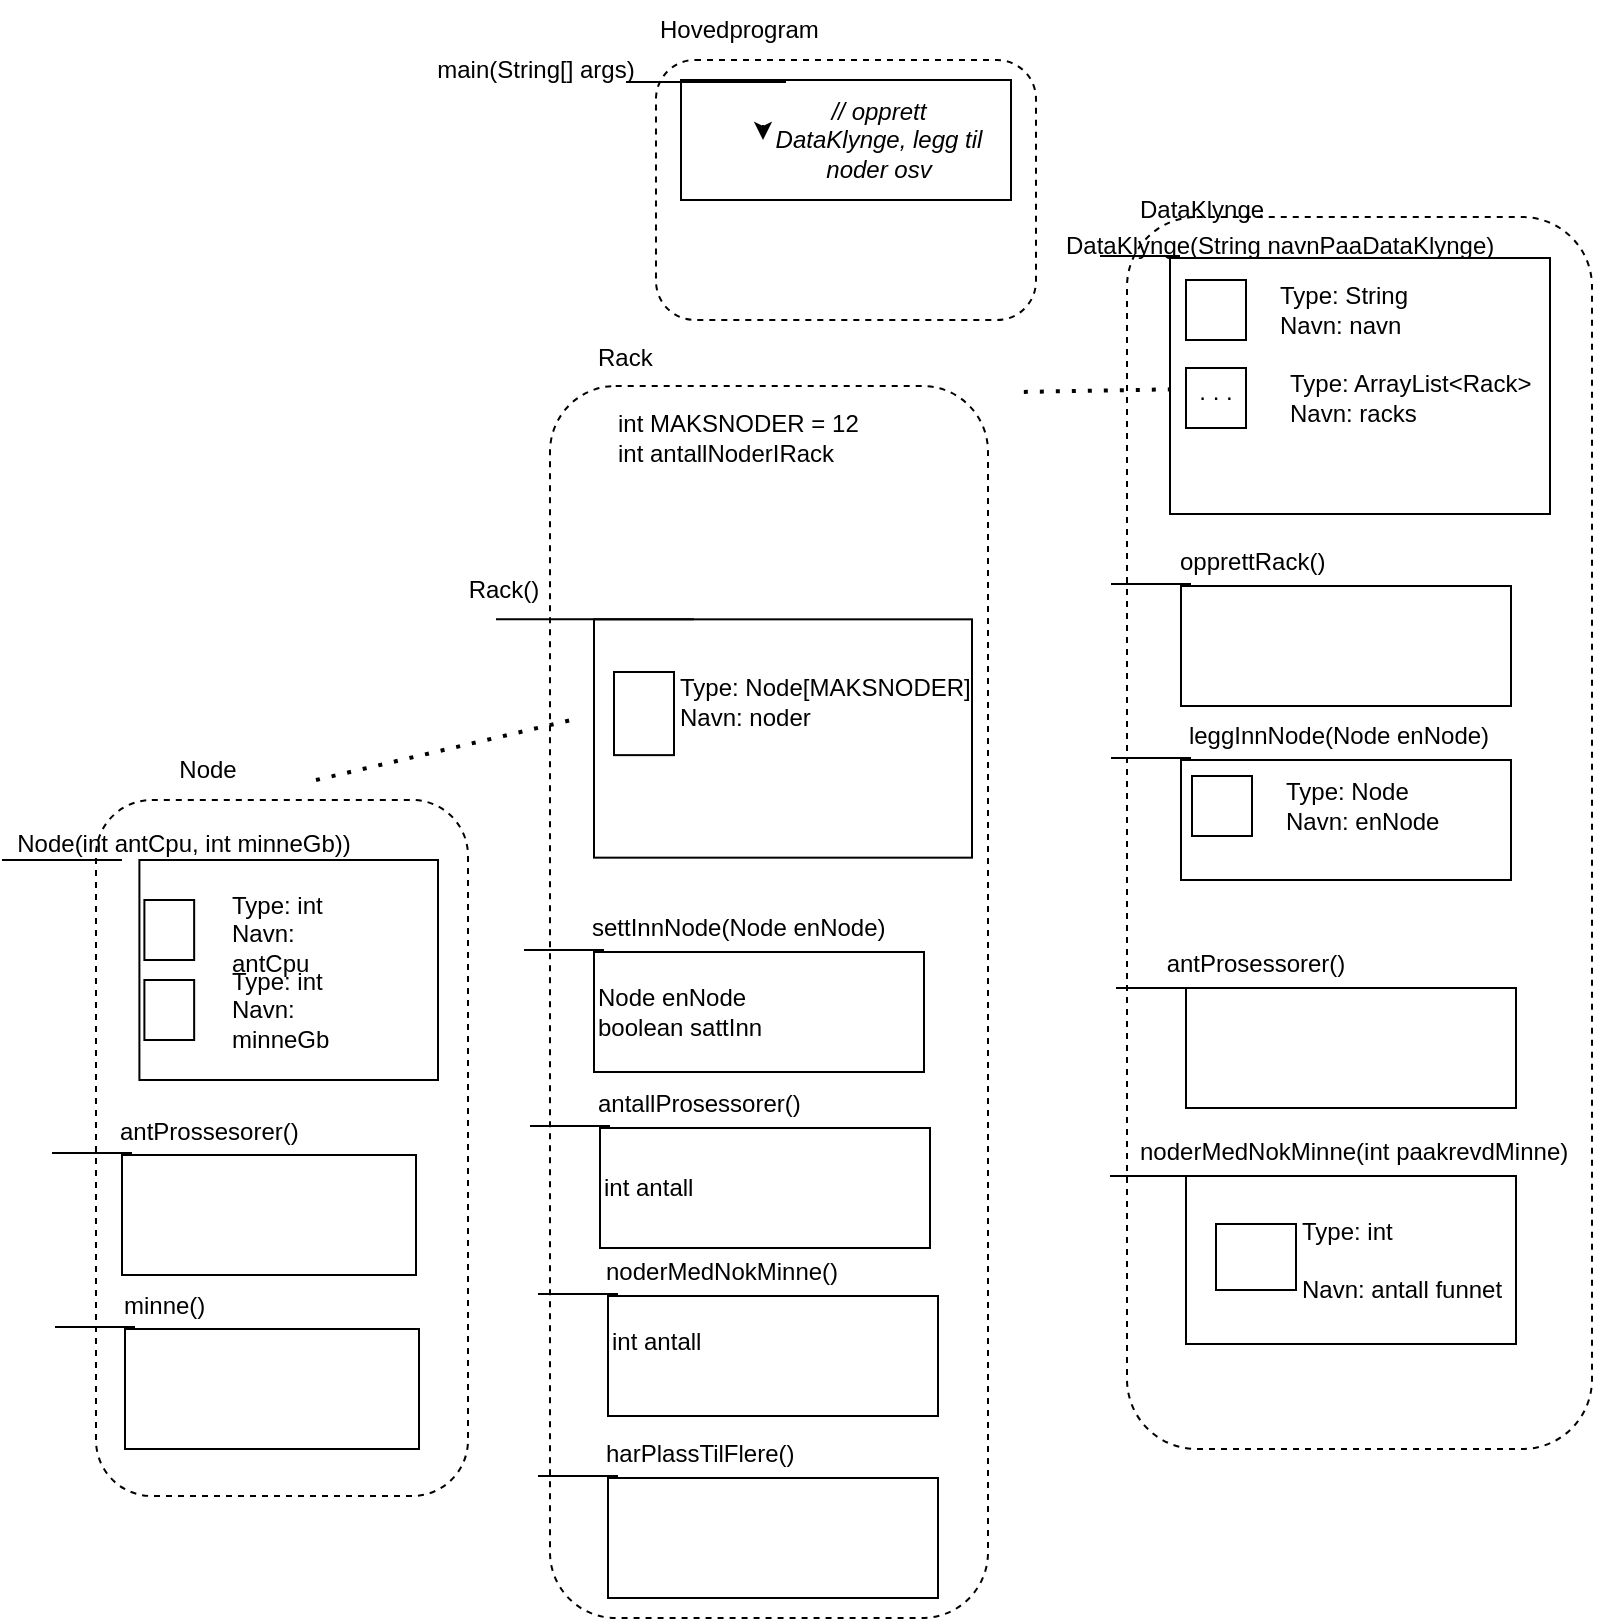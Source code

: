 <mxfile version="16.5.1" type="device" pages="2"><diagram id="t5EOdP4oTlTNb_FzGG-d" name="Page-1"><mxGraphModel dx="1422" dy="910" grid="0" gridSize="10" guides="1" tooltips="1" connect="1" arrows="1" fold="1" page="1" pageScale="1" pageWidth="827" pageHeight="1169" math="0" shadow="0"><root><mxCell id="0"/><mxCell id="1" parent="0"/><mxCell id="r9wkC558Mfu94JR4FRk4-17" value="" style="rounded=1;whiteSpace=wrap;html=1;dashed=1;fillColor=none;" parent="1" vertex="1"><mxGeometry x="340" y="30" width="190" height="130" as="geometry"/></mxCell><mxCell id="r9wkC558Mfu94JR4FRk4-18" value="Hovedprogram" style="text;html=1;strokeColor=none;fillColor=none;align=left;verticalAlign=middle;whiteSpace=wrap;rounded=0;dashed=1;" parent="1" vertex="1"><mxGeometry x="340" width="190" height="30" as="geometry"/></mxCell><mxCell id="r9wkC558Mfu94JR4FRk4-22" value="" style="endArrow=none;html=1;rounded=0;" parent="1" edge="1"><mxGeometry width="50" height="50" relative="1" as="geometry"><mxPoint x="325" y="41" as="sourcePoint"/><mxPoint x="405" y="41" as="targetPoint"/></mxGeometry></mxCell><mxCell id="r9wkC558Mfu94JR4FRk4-28" value="" style="rounded=1;whiteSpace=wrap;html=1;dashed=1;fillColor=none;" parent="1" vertex="1"><mxGeometry x="60" y="400" width="186" height="348" as="geometry"/></mxCell><mxCell id="r9wkC558Mfu94JR4FRk4-36" value="" style="group" parent="1" vertex="1" connectable="0"><mxGeometry x="90" y="450" width="141" height="90" as="geometry"/></mxCell><mxCell id="r9wkC558Mfu94JR4FRk4-10" value="" style="rounded=0;whiteSpace=wrap;html=1;" parent="r9wkC558Mfu94JR4FRk4-36" vertex="1"><mxGeometry x="-5.806" width="24.882" height="30" as="geometry"/></mxCell><mxCell id="r9wkC558Mfu94JR4FRk4-11" value="&lt;div align=&quot;left&quot;&gt;Type: int&lt;/div&gt;&lt;div align=&quot;left&quot;&gt;Navn: antCpu&lt;br&gt;&lt;/div&gt;" style="text;html=1;strokeColor=none;fillColor=none;align=left;verticalAlign=middle;whiteSpace=wrap;rounded=0;" parent="r9wkC558Mfu94JR4FRk4-36" vertex="1"><mxGeometry x="35.665" y="4" width="74.647" height="26" as="geometry"/></mxCell><mxCell id="r9wkC558Mfu94JR4FRk4-9" value="" style="rounded=0;whiteSpace=wrap;html=1;" parent="r9wkC558Mfu94JR4FRk4-36" vertex="1"><mxGeometry x="-5.806" y="40" width="24.882" height="30" as="geometry"/></mxCell><mxCell id="r9wkC558Mfu94JR4FRk4-12" value="&lt;div align=&quot;left&quot;&gt;Type: int&lt;/div&gt;&lt;div align=&quot;left&quot;&gt;Navn: minneGb&lt;br&gt;&lt;/div&gt;" style="text;html=1;strokeColor=none;fillColor=none;align=left;verticalAlign=middle;whiteSpace=wrap;rounded=0;" parent="r9wkC558Mfu94JR4FRk4-36" vertex="1"><mxGeometry x="35.665" y="40" width="74.647" height="30" as="geometry"/></mxCell><mxCell id="_QeufDzCkivXVLYH6jKS-2" value="" style="rounded=0;whiteSpace=wrap;html=1;fillColor=none;" parent="r9wkC558Mfu94JR4FRk4-36" vertex="1"><mxGeometry x="-8.294" y="-20" width="149.294" height="110" as="geometry"/></mxCell><mxCell id="_QeufDzCkivXVLYH6jKS-5" value="Node(int antCpu, int minneGb))" style="text;html=1;strokeColor=none;fillColor=none;align=center;verticalAlign=middle;whiteSpace=wrap;rounded=0;" parent="r9wkC558Mfu94JR4FRk4-36" vertex="1"><mxGeometry x="-75.48" y="-43" width="178.48" height="30" as="geometry"/></mxCell><mxCell id="r9wkC558Mfu94JR4FRk4-38" value="" style="endArrow=none;dashed=1;html=1;dashPattern=1 3;strokeWidth=2;rounded=0;exitX=0.958;exitY=0.01;exitDx=0;exitDy=0;exitPerimeter=0;" parent="1" edge="1" target="zapYWi7RbGgqtcyUQJxO-14"><mxGeometry width="50" height="50" relative="1" as="geometry"><mxPoint x="523.92" y="195.964" as="sourcePoint"/><mxPoint x="610" y="160" as="targetPoint"/></mxGeometry></mxCell><mxCell id="r9wkC558Mfu94JR4FRk4-39" value="" style="endArrow=none;dashed=1;html=1;dashPattern=1 3;strokeWidth=2;rounded=0;" parent="1" edge="1"><mxGeometry width="50" height="50" relative="1" as="geometry"><mxPoint x="170" y="390" as="sourcePoint"/><mxPoint x="302" y="359" as="targetPoint"/></mxGeometry></mxCell><mxCell id="_QeufDzCkivXVLYH6jKS-4" value="" style="endArrow=none;html=1;rounded=0;entryX=0;entryY=0;entryDx=0;entryDy=0;" parent="1" edge="1"><mxGeometry width="50" height="50" relative="1" as="geometry"><mxPoint x="13" y="430" as="sourcePoint"/><mxPoint x="73" y="430" as="targetPoint"/></mxGeometry></mxCell><mxCell id="_QeufDzCkivXVLYH6jKS-12" value="Rack()" style="text;html=1;strokeColor=none;fillColor=none;align=center;verticalAlign=middle;whiteSpace=wrap;rounded=0;" parent="1" vertex="1"><mxGeometry x="234" y="279.67" width="60" height="30" as="geometry"/></mxCell><mxCell id="_QeufDzCkivXVLYH6jKS-13" value="Node" style="text;html=1;strokeColor=none;fillColor=none;align=center;verticalAlign=middle;whiteSpace=wrap;rounded=0;" parent="1" vertex="1"><mxGeometry x="86" y="370" width="60" height="30" as="geometry"/></mxCell><mxCell id="_QeufDzCkivXVLYH6jKS-15" value="" style="endArrow=none;html=1;rounded=0;" parent="1" edge="1"><mxGeometry width="50" height="50" relative="1" as="geometry"><mxPoint x="570" y="494" as="sourcePoint"/><mxPoint x="610" y="494" as="targetPoint"/></mxGeometry></mxCell><mxCell id="_QeufDzCkivXVLYH6jKS-17" value="antProsessorer()" style="text;html=1;strokeColor=none;fillColor=none;align=center;verticalAlign=middle;whiteSpace=wrap;rounded=0;" parent="1" vertex="1"><mxGeometry x="610" y="467" width="60" height="30" as="geometry"/></mxCell><mxCell id="_QeufDzCkivXVLYH6jKS-19" value="" style="endArrow=none;html=1;rounded=0;" parent="1" edge="1"><mxGeometry width="50" height="50" relative="1" as="geometry"><mxPoint x="567" y="588" as="sourcePoint"/><mxPoint x="637" y="588" as="targetPoint"/></mxGeometry></mxCell><mxCell id="zapYWi7RbGgqtcyUQJxO-1" value="main(String[] args)" style="text;html=1;strokeColor=none;fillColor=none;align=center;verticalAlign=middle;whiteSpace=wrap;rounded=0;" vertex="1" parent="1"><mxGeometry x="220" y="20" width="120" height="30" as="geometry"/></mxCell><mxCell id="zapYWi7RbGgqtcyUQJxO-4" value="" style="group" vertex="1" connectable="0" parent="1"><mxGeometry x="352.5" y="40" width="165" height="60" as="geometry"/></mxCell><mxCell id="zapYWi7RbGgqtcyUQJxO-2" value="" style="rounded=0;whiteSpace=wrap;html=1;fillColor=none;" vertex="1" parent="zapYWi7RbGgqtcyUQJxO-4"><mxGeometry width="165" height="60" as="geometry"/></mxCell><mxCell id="zapYWi7RbGgqtcyUQJxO-3" value="&lt;i&gt;// opprett DataKlynge, legg til noder osv&lt;/i&gt;" style="text;html=1;strokeColor=none;fillColor=none;align=center;verticalAlign=middle;whiteSpace=wrap;rounded=0;" vertex="1" parent="zapYWi7RbGgqtcyUQJxO-4"><mxGeometry x="41" y="15" width="115" height="30" as="geometry"/></mxCell><mxCell id="zapYWi7RbGgqtcyUQJxO-6" style="edgeStyle=orthogonalEdgeStyle;rounded=0;orthogonalLoop=1;jettySize=auto;html=1;exitX=0;exitY=0.25;exitDx=0;exitDy=0;entryX=0;entryY=0.5;entryDx=0;entryDy=0;" edge="1" parent="zapYWi7RbGgqtcyUQJxO-4" source="zapYWi7RbGgqtcyUQJxO-3" target="zapYWi7RbGgqtcyUQJxO-3"><mxGeometry relative="1" as="geometry"/></mxCell><mxCell id="r9wkC558Mfu94JR4FRk4-25" value="DataKlynge" style="text;html=1;strokeColor=none;fillColor=none;align=left;verticalAlign=middle;whiteSpace=wrap;rounded=0;dashed=1;" parent="1" vertex="1"><mxGeometry x="580" y="90" width="190" height="30" as="geometry"/></mxCell><mxCell id="r9wkC558Mfu94JR4FRk4-16" value="&lt;div align=&quot;left&quot;&gt;Type: ArrayList&amp;lt;Rack&amp;gt;&lt;br&gt;&lt;/div&gt;&lt;div align=&quot;left&quot;&gt;Navn: racks&lt;br&gt;&lt;/div&gt;" style="text;html=1;strokeColor=none;fillColor=none;align=left;verticalAlign=middle;whiteSpace=wrap;rounded=0;" parent="1" vertex="1"><mxGeometry x="655" y="184" width="130" height="30" as="geometry"/></mxCell><mxCell id="r9wkC558Mfu94JR4FRk4-30" value=". . ." style="text;html=1;strokeColor=none;fillColor=none;align=center;verticalAlign=middle;whiteSpace=wrap;rounded=0;dashed=1;" parent="1" vertex="1"><mxGeometry x="590" y="181" width="60" height="30" as="geometry"/></mxCell><mxCell id="r9wkC558Mfu94JR4FRk4-15" value="" style="rounded=0;whiteSpace=wrap;html=1;fillColor=none;" parent="1" vertex="1"><mxGeometry x="605" y="184" width="30" height="30" as="geometry"/></mxCell><mxCell id="_QeufDzCkivXVLYH6jKS-14" value="" style="rounded=0;whiteSpace=wrap;html=1;fillColor=none;" parent="1" vertex="1"><mxGeometry x="605" y="494" width="165" height="60" as="geometry"/></mxCell><mxCell id="_QeufDzCkivXVLYH6jKS-18" value="" style="rounded=0;whiteSpace=wrap;html=1;fillColor=none;" parent="1" vertex="1"><mxGeometry x="605" y="588" width="165" height="84" as="geometry"/></mxCell><mxCell id="_QeufDzCkivXVLYH6jKS-20" value="noderMedNokMinne(int paakrevdMinne)" style="text;html=1;strokeColor=none;fillColor=none;align=left;verticalAlign=middle;whiteSpace=wrap;rounded=0;" parent="1" vertex="1"><mxGeometry x="580" y="561" width="220" height="30" as="geometry"/></mxCell><mxCell id="_QeufDzCkivXVLYH6jKS-21" value="" style="rounded=0;whiteSpace=wrap;html=1;fillColor=none;" parent="1" vertex="1"><mxGeometry x="620" y="612" width="40" height="33" as="geometry"/></mxCell><mxCell id="_QeufDzCkivXVLYH6jKS-22" value="&lt;div align=&quot;left&quot;&gt;Type: int&lt;/div&gt;&lt;div&gt;&lt;br&gt;&lt;/div&gt;&lt;div&gt;Navn: antall funnet&lt;br&gt;&lt;/div&gt;" style="text;html=1;strokeColor=none;fillColor=none;align=left;verticalAlign=middle;whiteSpace=wrap;rounded=0;" parent="1" vertex="1"><mxGeometry x="661" y="608.998" width="155" height="41.566" as="geometry"/></mxCell><mxCell id="zapYWi7RbGgqtcyUQJxO-7" value="" style="rounded=0;whiteSpace=wrap;html=1;fillColor=none;" vertex="1" parent="1"><mxGeometry x="602.5" y="380" width="165" height="60" as="geometry"/></mxCell><mxCell id="zapYWi7RbGgqtcyUQJxO-8" value="" style="endArrow=none;html=1;rounded=0;" edge="1" parent="1"><mxGeometry width="50" height="50" relative="1" as="geometry"><mxPoint x="567.5" y="379" as="sourcePoint"/><mxPoint x="607.5" y="379" as="targetPoint"/></mxGeometry></mxCell><mxCell id="zapYWi7RbGgqtcyUQJxO-9" value="leggInnNode(Node enNode)" style="text;html=1;strokeColor=none;fillColor=none;align=center;verticalAlign=middle;whiteSpace=wrap;rounded=0;" vertex="1" parent="1"><mxGeometry x="599.5" y="353" width="162.5" height="30" as="geometry"/></mxCell><mxCell id="zapYWi7RbGgqtcyUQJxO-11" value="" style="rounded=0;whiteSpace=wrap;html=1;fillColor=none;" vertex="1" parent="1"><mxGeometry x="602.5" y="293" width="165" height="60" as="geometry"/></mxCell><mxCell id="zapYWi7RbGgqtcyUQJxO-12" value="" style="endArrow=none;html=1;rounded=0;" edge="1" parent="1"><mxGeometry width="50" height="50" relative="1" as="geometry"><mxPoint x="567.5" y="292" as="sourcePoint"/><mxPoint x="607.5" y="292" as="targetPoint"/></mxGeometry></mxCell><mxCell id="zapYWi7RbGgqtcyUQJxO-13" value="opprettRack()" style="text;html=1;strokeColor=none;fillColor=none;align=left;verticalAlign=middle;whiteSpace=wrap;rounded=0;" vertex="1" parent="1"><mxGeometry x="599.5" y="266" width="162.5" height="30" as="geometry"/></mxCell><mxCell id="zapYWi7RbGgqtcyUQJxO-14" value="" style="rounded=0;whiteSpace=wrap;html=1;fillColor=none;" vertex="1" parent="1"><mxGeometry x="597" y="129" width="190" height="128" as="geometry"/></mxCell><mxCell id="zapYWi7RbGgqtcyUQJxO-15" value="" style="endArrow=none;html=1;rounded=0;" edge="1" parent="1"><mxGeometry width="50" height="50" relative="1" as="geometry"><mxPoint x="562" y="128" as="sourcePoint"/><mxPoint x="602" y="128" as="targetPoint"/></mxGeometry></mxCell><mxCell id="zapYWi7RbGgqtcyUQJxO-16" value="DataKlynge(String navnPaaDataKlynge)" style="text;html=1;strokeColor=none;fillColor=none;align=left;verticalAlign=middle;whiteSpace=wrap;rounded=0;" vertex="1" parent="1"><mxGeometry x="543" y="108" width="229" height="30" as="geometry"/></mxCell><mxCell id="zapYWi7RbGgqtcyUQJxO-17" value="" style="rounded=0;whiteSpace=wrap;html=1;fillColor=none;" vertex="1" parent="1"><mxGeometry x="605" y="140" width="30" height="30" as="geometry"/></mxCell><mxCell id="zapYWi7RbGgqtcyUQJxO-18" value="&lt;div align=&quot;left&quot;&gt;Type: String&lt;br&gt;&lt;/div&gt;&lt;div align=&quot;left&quot;&gt;Navn: navn&lt;br&gt;&lt;/div&gt;" style="text;html=1;strokeColor=none;fillColor=none;align=left;verticalAlign=middle;whiteSpace=wrap;rounded=0;" vertex="1" parent="1"><mxGeometry x="650" y="140" width="130" height="30" as="geometry"/></mxCell><mxCell id="zapYWi7RbGgqtcyUQJxO-19" value="" style="rounded=0;whiteSpace=wrap;html=1;fillColor=none;" vertex="1" parent="1"><mxGeometry x="608" y="388" width="30" height="30" as="geometry"/></mxCell><mxCell id="zapYWi7RbGgqtcyUQJxO-20" value="&lt;div align=&quot;left&quot;&gt;Type: Node&lt;br&gt;&lt;/div&gt;&lt;div align=&quot;left&quot;&gt;Navn: enNode&lt;br&gt;&lt;/div&gt;" style="text;html=1;strokeColor=none;fillColor=none;align=left;verticalAlign=middle;whiteSpace=wrap;rounded=0;" vertex="1" parent="1"><mxGeometry x="653" y="388" width="130" height="30" as="geometry"/></mxCell><mxCell id="r9wkC558Mfu94JR4FRk4-27" value="Rack" style="text;html=1;strokeColor=none;fillColor=none;align=left;verticalAlign=middle;whiteSpace=wrap;rounded=0;dashed=1;" parent="1" vertex="1"><mxGeometry x="309" y="158" width="190" height="41.566" as="geometry"/></mxCell><mxCell id="r9wkC558Mfu94JR4FRk4-13" value="" style="rounded=0;whiteSpace=wrap;html=1;fillColor=none;" parent="1" vertex="1"><mxGeometry x="319" y="336" width="30" height="41.566" as="geometry"/></mxCell><mxCell id="r9wkC558Mfu94JR4FRk4-14" value="&lt;div align=&quot;left&quot;&gt;Type: Node[MAKSNODER]&lt;br&gt;&lt;/div&gt;&lt;div align=&quot;left&quot;&gt;Navn: noder&lt;br&gt;&lt;/div&gt;" style="text;html=1;strokeColor=none;fillColor=none;align=left;verticalAlign=middle;whiteSpace=wrap;rounded=0;" parent="1" vertex="1"><mxGeometry x="350" y="330.458" width="155" height="41.566" as="geometry"/></mxCell><mxCell id="r9wkC558Mfu94JR4FRk4-40" value="&lt;div&gt;int MAKSNODER = 12&lt;/div&gt;&lt;div&gt;int antallNoderIRack&lt;br&gt;&lt;/div&gt;" style="text;html=1;strokeColor=none;fillColor=none;align=left;verticalAlign=middle;whiteSpace=wrap;rounded=0;dashed=1;" parent="1" vertex="1"><mxGeometry x="319" y="198.181" width="145" height="41.566" as="geometry"/></mxCell><mxCell id="_QeufDzCkivXVLYH6jKS-8" value="" style="rounded=0;whiteSpace=wrap;html=1;fillColor=none;" parent="1" vertex="1"><mxGeometry x="309" y="309.67" width="189" height="119.16" as="geometry"/></mxCell><mxCell id="_QeufDzCkivXVLYH6jKS-9" value="" style="endArrow=none;html=1;rounded=0;" parent="1" edge="1"><mxGeometry width="50" height="50" relative="1" as="geometry"><mxPoint x="260" y="309.675" as="sourcePoint"/><mxPoint x="359" y="309.675" as="targetPoint"/></mxGeometry></mxCell><mxCell id="zapYWi7RbGgqtcyUQJxO-21" value="Node enNode&lt;br&gt;&lt;div&gt;boolean sattInn&lt;br&gt;&lt;/div&gt;" style="rounded=0;whiteSpace=wrap;html=1;fillColor=none;align=left;" vertex="1" parent="1"><mxGeometry x="309" y="476" width="165" height="60" as="geometry"/></mxCell><mxCell id="zapYWi7RbGgqtcyUQJxO-22" value="" style="endArrow=none;html=1;rounded=0;" edge="1" parent="1"><mxGeometry width="50" height="50" relative="1" as="geometry"><mxPoint x="274" y="475" as="sourcePoint"/><mxPoint x="314" y="475" as="targetPoint"/></mxGeometry></mxCell><mxCell id="zapYWi7RbGgqtcyUQJxO-23" value="settInnNode(Node enNode)" style="text;html=1;strokeColor=none;fillColor=none;align=left;verticalAlign=middle;whiteSpace=wrap;rounded=0;" vertex="1" parent="1"><mxGeometry x="306" y="449" width="162.5" height="30" as="geometry"/></mxCell><mxCell id="zapYWi7RbGgqtcyUQJxO-27" value="&lt;div align=&quot;left&quot;&gt;int antall&lt;br&gt;&lt;/div&gt;" style="rounded=0;whiteSpace=wrap;html=1;fillColor=none;align=left;" vertex="1" parent="1"><mxGeometry x="312" y="564" width="165" height="60" as="geometry"/></mxCell><mxCell id="zapYWi7RbGgqtcyUQJxO-28" value="" style="endArrow=none;html=1;rounded=0;" edge="1" parent="1"><mxGeometry width="50" height="50" relative="1" as="geometry"><mxPoint x="277" y="563" as="sourcePoint"/><mxPoint x="317" y="563" as="targetPoint"/></mxGeometry></mxCell><mxCell id="zapYWi7RbGgqtcyUQJxO-29" value="antallProsessorer()" style="text;html=1;strokeColor=none;fillColor=none;align=left;verticalAlign=middle;whiteSpace=wrap;rounded=0;" vertex="1" parent="1"><mxGeometry x="309" y="537" width="162.5" height="30" as="geometry"/></mxCell><mxCell id="zapYWi7RbGgqtcyUQJxO-30" value="&lt;div align=&quot;left&quot;&gt;int antall&lt;/div&gt;&lt;div align=&quot;left&quot;&gt;&lt;br&gt;&lt;/div&gt;" style="rounded=0;whiteSpace=wrap;html=1;fillColor=none;align=left;" vertex="1" parent="1"><mxGeometry x="316" y="648" width="165" height="60" as="geometry"/></mxCell><mxCell id="zapYWi7RbGgqtcyUQJxO-31" value="" style="endArrow=none;html=1;rounded=0;" edge="1" parent="1"><mxGeometry width="50" height="50" relative="1" as="geometry"><mxPoint x="281" y="647" as="sourcePoint"/><mxPoint x="321" y="647" as="targetPoint"/></mxGeometry></mxCell><mxCell id="zapYWi7RbGgqtcyUQJxO-32" value="noderMedNokMinne()" style="text;html=1;strokeColor=none;fillColor=none;align=left;verticalAlign=middle;whiteSpace=wrap;rounded=0;" vertex="1" parent="1"><mxGeometry x="313" y="621" width="162.5" height="30" as="geometry"/></mxCell><mxCell id="zapYWi7RbGgqtcyUQJxO-33" value="" style="rounded=0;whiteSpace=wrap;html=1;fillColor=none;align=left;" vertex="1" parent="1"><mxGeometry x="316" y="739" width="165" height="60" as="geometry"/></mxCell><mxCell id="zapYWi7RbGgqtcyUQJxO-34" value="" style="endArrow=none;html=1;rounded=0;" edge="1" parent="1"><mxGeometry width="50" height="50" relative="1" as="geometry"><mxPoint x="281" y="738" as="sourcePoint"/><mxPoint x="321" y="738" as="targetPoint"/></mxGeometry></mxCell><mxCell id="zapYWi7RbGgqtcyUQJxO-35" value="harPlassTilFlere()" style="text;html=1;strokeColor=none;fillColor=none;align=left;verticalAlign=middle;whiteSpace=wrap;rounded=0;" vertex="1" parent="1"><mxGeometry x="313" y="712" width="162.5" height="30" as="geometry"/></mxCell><mxCell id="zapYWi7RbGgqtcyUQJxO-36" value="" style="rounded=0;whiteSpace=wrap;html=1;fillColor=none;align=left;" vertex="1" parent="1"><mxGeometry x="73" y="577.5" width="147" height="60" as="geometry"/></mxCell><mxCell id="zapYWi7RbGgqtcyUQJxO-37" value="" style="endArrow=none;html=1;rounded=0;" edge="1" parent="1"><mxGeometry width="50" height="50" relative="1" as="geometry"><mxPoint x="38" y="576.5" as="sourcePoint"/><mxPoint x="78" y="576.5" as="targetPoint"/></mxGeometry></mxCell><mxCell id="zapYWi7RbGgqtcyUQJxO-38" value="antProssesorer()" style="text;html=1;strokeColor=none;fillColor=none;align=left;verticalAlign=middle;whiteSpace=wrap;rounded=0;" vertex="1" parent="1"><mxGeometry x="70" y="550.5" width="162.5" height="30" as="geometry"/></mxCell><mxCell id="zapYWi7RbGgqtcyUQJxO-39" value="" style="rounded=0;whiteSpace=wrap;html=1;fillColor=none;align=left;" vertex="1" parent="1"><mxGeometry x="74.5" y="664.5" width="147" height="60" as="geometry"/></mxCell><mxCell id="zapYWi7RbGgqtcyUQJxO-40" value="" style="endArrow=none;html=1;rounded=0;" edge="1" parent="1"><mxGeometry width="50" height="50" relative="1" as="geometry"><mxPoint x="39.5" y="663.5" as="sourcePoint"/><mxPoint x="79.5" y="663.5" as="targetPoint"/></mxGeometry></mxCell><mxCell id="zapYWi7RbGgqtcyUQJxO-41" value="minne()" style="text;html=1;strokeColor=none;fillColor=none;align=left;verticalAlign=middle;whiteSpace=wrap;rounded=0;" vertex="1" parent="1"><mxGeometry x="71.5" y="637.5" width="162.5" height="30" as="geometry"/></mxCell><mxCell id="q0aIhqCYyZv00j0jMAXp-2" value="" style="rounded=1;whiteSpace=wrap;html=1;dashed=1;fillColor=none;" vertex="1" parent="1"><mxGeometry x="287" y="193" width="219" height="616" as="geometry"/></mxCell><mxCell id="q0aIhqCYyZv00j0jMAXp-3" value="" style="rounded=1;whiteSpace=wrap;html=1;dashed=1;fillColor=none;" vertex="1" parent="1"><mxGeometry x="575.5" y="108.5" width="232.5" height="616" as="geometry"/></mxCell></root></mxGraphModel></diagram><diagram name="Copy of Page-1" id="7tKUXg5DTxHnwPmyTYRh"><mxGraphModel dx="1422" dy="910" grid="0" gridSize="10" guides="1" tooltips="1" connect="1" arrows="1" fold="1" page="1" pageScale="1" pageWidth="827" pageHeight="1169" math="0" shadow="0"><root><mxCell id="vmbSnRmArlj0MmP4dmi7-0"/><mxCell id="vmbSnRmArlj0MmP4dmi7-1" parent="vmbSnRmArlj0MmP4dmi7-0"/><mxCell id="vmbSnRmArlj0MmP4dmi7-2" value="" style="rounded=1;whiteSpace=wrap;html=1;dashed=1;fillColor=none;" vertex="1" parent="vmbSnRmArlj0MmP4dmi7-1"><mxGeometry x="340" y="30" width="190" height="130" as="geometry"/></mxCell><mxCell id="vmbSnRmArlj0MmP4dmi7-3" value="Hovedprogram" style="text;html=1;strokeColor=none;fillColor=none;align=left;verticalAlign=middle;whiteSpace=wrap;rounded=0;dashed=1;" vertex="1" parent="vmbSnRmArlj0MmP4dmi7-1"><mxGeometry x="340" width="190" height="30" as="geometry"/></mxCell><mxCell id="vmbSnRmArlj0MmP4dmi7-4" value="" style="endArrow=none;html=1;rounded=0;" edge="1" parent="vmbSnRmArlj0MmP4dmi7-1"><mxGeometry width="50" height="50" relative="1" as="geometry"><mxPoint x="325" y="41" as="sourcePoint"/><mxPoint x="405" y="41" as="targetPoint"/></mxGeometry></mxCell><mxCell id="vmbSnRmArlj0MmP4dmi7-5" value="" style="rounded=1;whiteSpace=wrap;html=1;fillColor=none;" vertex="1" parent="vmbSnRmArlj0MmP4dmi7-1"><mxGeometry x="79.48" y="769" width="186" height="348" as="geometry"/></mxCell><mxCell id="vmbSnRmArlj0MmP4dmi7-6" value="" style="group" vertex="1" connectable="0" parent="vmbSnRmArlj0MmP4dmi7-1"><mxGeometry x="90" y="450" width="142" height="419" as="geometry"/></mxCell><mxCell id="vmbSnRmArlj0MmP4dmi7-7" value="2" style="rounded=0;whiteSpace=wrap;html=1;" vertex="1" parent="vmbSnRmArlj0MmP4dmi7-6"><mxGeometry x="13.674" y="369" width="24.882" height="30" as="geometry"/></mxCell><mxCell id="vmbSnRmArlj0MmP4dmi7-8" value="&lt;div align=&quot;left&quot;&gt;Type: int&lt;/div&gt;&lt;div align=&quot;left&quot;&gt;Navn: antCpu&lt;br&gt;&lt;/div&gt;" style="text;html=1;strokeColor=none;fillColor=none;align=left;verticalAlign=middle;whiteSpace=wrap;rounded=0;" vertex="1" parent="vmbSnRmArlj0MmP4dmi7-6"><mxGeometry x="55.14" y="373" width="83.86" height="26" as="geometry"/></mxCell><mxCell id="vmbSnRmArlj0MmP4dmi7-9" value="128" style="rounded=0;whiteSpace=wrap;html=1;" vertex="1" parent="vmbSnRmArlj0MmP4dmi7-6"><mxGeometry x="13.674" y="409" width="24.882" height="30" as="geometry"/></mxCell><mxCell id="vmbSnRmArlj0MmP4dmi7-10" value="&lt;div align=&quot;left&quot;&gt;Type: int&lt;/div&gt;&lt;div align=&quot;left&quot;&gt;Navn: minneGb&lt;br&gt;&lt;/div&gt;" style="text;html=1;strokeColor=none;fillColor=none;align=left;verticalAlign=middle;whiteSpace=wrap;rounded=0;" vertex="1" parent="vmbSnRmArlj0MmP4dmi7-6"><mxGeometry x="55.14" y="409" width="86.86" height="30" as="geometry"/></mxCell><mxCell id="vmbSnRmArlj0MmP4dmi7-13" value="" style="endArrow=none;dashed=1;html=1;dashPattern=1 3;strokeWidth=2;rounded=0;" edge="1" parent="vmbSnRmArlj0MmP4dmi7-1"><mxGeometry width="50" height="50" relative="1" as="geometry"><mxPoint x="324" y="201" as="sourcePoint"/><mxPoint x="566" y="201" as="targetPoint"/></mxGeometry></mxCell><mxCell id="vmbSnRmArlj0MmP4dmi7-17" value="Node" style="text;html=1;strokeColor=none;fillColor=none;align=center;verticalAlign=middle;whiteSpace=wrap;rounded=0;" vertex="1" parent="vmbSnRmArlj0MmP4dmi7-1"><mxGeometry x="102.48" y="745" width="60" height="30" as="geometry"/></mxCell><mxCell id="vmbSnRmArlj0MmP4dmi7-18" value="" style="endArrow=none;html=1;rounded=0;" edge="1" parent="vmbSnRmArlj0MmP4dmi7-1"><mxGeometry width="50" height="50" relative="1" as="geometry"><mxPoint x="570" y="494" as="sourcePoint"/><mxPoint x="610" y="494" as="targetPoint"/></mxGeometry></mxCell><mxCell id="vmbSnRmArlj0MmP4dmi7-19" value="antProsessorer()" style="text;html=1;strokeColor=none;fillColor=none;align=center;verticalAlign=middle;whiteSpace=wrap;rounded=0;" vertex="1" parent="vmbSnRmArlj0MmP4dmi7-1"><mxGeometry x="610" y="467" width="60" height="30" as="geometry"/></mxCell><mxCell id="vmbSnRmArlj0MmP4dmi7-20" value="" style="endArrow=none;html=1;rounded=0;" edge="1" parent="vmbSnRmArlj0MmP4dmi7-1"><mxGeometry width="50" height="50" relative="1" as="geometry"><mxPoint x="567" y="588" as="sourcePoint"/><mxPoint x="637" y="588" as="targetPoint"/></mxGeometry></mxCell><mxCell id="vmbSnRmArlj0MmP4dmi7-21" value="main(String[] args)" style="text;html=1;strokeColor=none;fillColor=none;align=center;verticalAlign=middle;whiteSpace=wrap;rounded=0;" vertex="1" parent="vmbSnRmArlj0MmP4dmi7-1"><mxGeometry x="220" y="20" width="120" height="30" as="geometry"/></mxCell><mxCell id="vmbSnRmArlj0MmP4dmi7-22" value="" style="group" vertex="1" connectable="0" parent="vmbSnRmArlj0MmP4dmi7-1"><mxGeometry x="352.5" y="40" width="165" height="60" as="geometry"/></mxCell><mxCell id="vmbSnRmArlj0MmP4dmi7-23" value="" style="rounded=0;whiteSpace=wrap;html=1;fillColor=none;" vertex="1" parent="vmbSnRmArlj0MmP4dmi7-22"><mxGeometry width="165" height="60" as="geometry"/></mxCell><mxCell id="vmbSnRmArlj0MmP4dmi7-24" value="&lt;i&gt;// opprett DataKlynge, legg til noder osv&lt;/i&gt;" style="text;html=1;strokeColor=none;fillColor=none;align=center;verticalAlign=middle;whiteSpace=wrap;rounded=0;" vertex="1" parent="vmbSnRmArlj0MmP4dmi7-22"><mxGeometry x="41" y="15" width="115" height="30" as="geometry"/></mxCell><mxCell id="vmbSnRmArlj0MmP4dmi7-25" style="edgeStyle=orthogonalEdgeStyle;rounded=0;orthogonalLoop=1;jettySize=auto;html=1;exitX=0;exitY=0.25;exitDx=0;exitDy=0;entryX=0;entryY=0.5;entryDx=0;entryDy=0;" edge="1" parent="vmbSnRmArlj0MmP4dmi7-22" source="vmbSnRmArlj0MmP4dmi7-24" target="vmbSnRmArlj0MmP4dmi7-24"><mxGeometry relative="1" as="geometry"/></mxCell><mxCell id="vmbSnRmArlj0MmP4dmi7-26" value="DataKlynge saga" style="text;html=1;strokeColor=none;fillColor=none;align=left;verticalAlign=middle;whiteSpace=wrap;rounded=0;dashed=1;" vertex="1" parent="vmbSnRmArlj0MmP4dmi7-1"><mxGeometry x="580" y="90" width="190" height="30" as="geometry"/></mxCell><mxCell id="vmbSnRmArlj0MmP4dmi7-27" value="&lt;div align=&quot;left&quot;&gt;Type: ArrayList&amp;lt;Rack&amp;gt;&lt;br&gt;&lt;/div&gt;&lt;div align=&quot;left&quot;&gt;Navn: racks&lt;br&gt;&lt;/div&gt;" style="text;html=1;strokeColor=none;fillColor=none;align=left;verticalAlign=middle;whiteSpace=wrap;rounded=0;" vertex="1" parent="vmbSnRmArlj0MmP4dmi7-1"><mxGeometry x="655" y="184" width="130" height="30" as="geometry"/></mxCell><mxCell id="vmbSnRmArlj0MmP4dmi7-28" value=". . ." style="text;html=1;strokeColor=none;fillColor=none;align=center;verticalAlign=middle;whiteSpace=wrap;rounded=0;dashed=1;" vertex="1" parent="vmbSnRmArlj0MmP4dmi7-1"><mxGeometry x="590" y="181" width="60" height="30" as="geometry"/></mxCell><mxCell id="vmbSnRmArlj0MmP4dmi7-29" value="" style="rounded=0;whiteSpace=wrap;html=1;fillColor=none;" vertex="1" parent="vmbSnRmArlj0MmP4dmi7-1"><mxGeometry x="605" y="184" width="30" height="30" as="geometry"/></mxCell><mxCell id="vmbSnRmArlj0MmP4dmi7-30" value="" style="rounded=0;whiteSpace=wrap;html=1;fillColor=none;" vertex="1" parent="vmbSnRmArlj0MmP4dmi7-1"><mxGeometry x="605" y="494" width="165" height="60" as="geometry"/></mxCell><mxCell id="vmbSnRmArlj0MmP4dmi7-31" value="" style="rounded=0;whiteSpace=wrap;html=1;fillColor=none;" vertex="1" parent="vmbSnRmArlj0MmP4dmi7-1"><mxGeometry x="605" y="588" width="165" height="84" as="geometry"/></mxCell><mxCell id="vmbSnRmArlj0MmP4dmi7-32" value="noderMedNokMinne(int paakrevdMinne)" style="text;html=1;strokeColor=none;fillColor=none;align=left;verticalAlign=middle;whiteSpace=wrap;rounded=0;" vertex="1" parent="vmbSnRmArlj0MmP4dmi7-1"><mxGeometry x="580" y="561" width="220" height="30" as="geometry"/></mxCell><mxCell id="vmbSnRmArlj0MmP4dmi7-33" value="" style="rounded=0;whiteSpace=wrap;html=1;fillColor=none;" vertex="1" parent="vmbSnRmArlj0MmP4dmi7-1"><mxGeometry x="620" y="612" width="40" height="33" as="geometry"/></mxCell><mxCell id="vmbSnRmArlj0MmP4dmi7-34" value="&lt;div align=&quot;left&quot;&gt;Type: int&lt;/div&gt;&lt;div&gt;&lt;br&gt;&lt;/div&gt;&lt;div&gt;Navn: antall funnet&lt;br&gt;&lt;/div&gt;" style="text;html=1;strokeColor=none;fillColor=none;align=left;verticalAlign=middle;whiteSpace=wrap;rounded=0;" vertex="1" parent="vmbSnRmArlj0MmP4dmi7-1"><mxGeometry x="661" y="608.998" width="155" height="41.566" as="geometry"/></mxCell><mxCell id="vmbSnRmArlj0MmP4dmi7-35" value="" style="rounded=0;whiteSpace=wrap;html=1;fillColor=none;" vertex="1" parent="vmbSnRmArlj0MmP4dmi7-1"><mxGeometry x="602.5" y="380" width="165" height="60" as="geometry"/></mxCell><mxCell id="vmbSnRmArlj0MmP4dmi7-36" value="" style="endArrow=none;html=1;rounded=0;" edge="1" parent="vmbSnRmArlj0MmP4dmi7-1"><mxGeometry width="50" height="50" relative="1" as="geometry"><mxPoint x="567.5" y="379" as="sourcePoint"/><mxPoint x="607.5" y="379" as="targetPoint"/></mxGeometry></mxCell><mxCell id="vmbSnRmArlj0MmP4dmi7-37" value="leggInnNode(Node enNode)" style="text;html=1;strokeColor=none;fillColor=none;align=center;verticalAlign=middle;whiteSpace=wrap;rounded=0;" vertex="1" parent="vmbSnRmArlj0MmP4dmi7-1"><mxGeometry x="599.5" y="353" width="162.5" height="30" as="geometry"/></mxCell><mxCell id="vmbSnRmArlj0MmP4dmi7-38" value="" style="rounded=0;whiteSpace=wrap;html=1;fillColor=none;" vertex="1" parent="vmbSnRmArlj0MmP4dmi7-1"><mxGeometry x="602.5" y="293" width="165" height="60" as="geometry"/></mxCell><mxCell id="vmbSnRmArlj0MmP4dmi7-39" value="" style="endArrow=none;html=1;rounded=0;" edge="1" parent="vmbSnRmArlj0MmP4dmi7-1"><mxGeometry width="50" height="50" relative="1" as="geometry"><mxPoint x="567.5" y="292" as="sourcePoint"/><mxPoint x="607.5" y="292" as="targetPoint"/></mxGeometry></mxCell><mxCell id="vmbSnRmArlj0MmP4dmi7-40" value="opprettRack()" style="text;html=1;strokeColor=none;fillColor=none;align=left;verticalAlign=middle;whiteSpace=wrap;rounded=0;" vertex="1" parent="vmbSnRmArlj0MmP4dmi7-1"><mxGeometry x="599.5" y="266" width="162.5" height="30" as="geometry"/></mxCell><mxCell id="vmbSnRmArlj0MmP4dmi7-42" value="" style="endArrow=none;html=1;rounded=0;" edge="1" parent="vmbSnRmArlj0MmP4dmi7-1"><mxGeometry width="50" height="50" relative="1" as="geometry"><mxPoint x="562" y="128" as="sourcePoint"/><mxPoint x="602" y="128" as="targetPoint"/></mxGeometry></mxCell><mxCell id="vmbSnRmArlj0MmP4dmi7-43" value="DataKlynge(String navnPaaDataKlynge)" style="text;html=1;strokeColor=none;fillColor=none;align=left;verticalAlign=middle;whiteSpace=wrap;rounded=0;" vertex="1" parent="vmbSnRmArlj0MmP4dmi7-1"><mxGeometry x="543" y="108" width="229" height="30" as="geometry"/></mxCell><mxCell id="vmbSnRmArlj0MmP4dmi7-44" value="&quot;saga&quot;" style="rounded=0;whiteSpace=wrap;html=1;fillColor=none;" vertex="1" parent="vmbSnRmArlj0MmP4dmi7-1"><mxGeometry x="605" y="140" width="61" height="30" as="geometry"/></mxCell><mxCell id="vmbSnRmArlj0MmP4dmi7-45" value="&lt;div align=&quot;left&quot;&gt;Type: String&lt;br&gt;&lt;/div&gt;&lt;div align=&quot;left&quot;&gt;Navn: navn&lt;br&gt;&lt;/div&gt;" style="text;html=1;strokeColor=none;fillColor=none;align=left;verticalAlign=middle;whiteSpace=wrap;rounded=0;" vertex="1" parent="vmbSnRmArlj0MmP4dmi7-1"><mxGeometry x="669" y="140" width="130" height="30" as="geometry"/></mxCell><mxCell id="vmbSnRmArlj0MmP4dmi7-46" value="" style="rounded=0;whiteSpace=wrap;html=1;fillColor=none;" vertex="1" parent="vmbSnRmArlj0MmP4dmi7-1"><mxGeometry x="608" y="388" width="30" height="30" as="geometry"/></mxCell><mxCell id="vmbSnRmArlj0MmP4dmi7-47" value="&lt;div align=&quot;left&quot;&gt;Type: Node&lt;br&gt;&lt;/div&gt;&lt;div align=&quot;left&quot;&gt;Navn: enNode&lt;br&gt;&lt;/div&gt;" style="text;html=1;strokeColor=none;fillColor=none;align=left;verticalAlign=middle;whiteSpace=wrap;rounded=0;" vertex="1" parent="vmbSnRmArlj0MmP4dmi7-1"><mxGeometry x="653" y="388" width="130" height="30" as="geometry"/></mxCell><mxCell id="vmbSnRmArlj0MmP4dmi7-48" value="rack" style="text;html=1;strokeColor=none;fillColor=none;align=left;verticalAlign=middle;whiteSpace=wrap;rounded=0;dashed=1;" vertex="1" parent="vmbSnRmArlj0MmP4dmi7-1"><mxGeometry x="97" y="134.43" width="190" height="41.566" as="geometry"/></mxCell><mxCell id="vmbSnRmArlj0MmP4dmi7-54" value="Node enNode&lt;br&gt;&lt;div&gt;boolean sattInn&lt;br&gt;&lt;/div&gt;" style="rounded=0;whiteSpace=wrap;html=1;fillColor=none;align=left;" vertex="1" parent="vmbSnRmArlj0MmP4dmi7-1"><mxGeometry x="119" y="337" width="165" height="60" as="geometry"/></mxCell><mxCell id="vmbSnRmArlj0MmP4dmi7-55" value="" style="endArrow=none;html=1;rounded=0;" edge="1" parent="vmbSnRmArlj0MmP4dmi7-1"><mxGeometry width="50" height="50" relative="1" as="geometry"><mxPoint x="84" y="335" as="sourcePoint"/><mxPoint x="124" y="335" as="targetPoint"/></mxGeometry></mxCell><mxCell id="vmbSnRmArlj0MmP4dmi7-56" value="settInnNode(Node enNode)" style="text;html=1;strokeColor=none;fillColor=none;align=left;verticalAlign=middle;whiteSpace=wrap;rounded=0;" vertex="1" parent="vmbSnRmArlj0MmP4dmi7-1"><mxGeometry x="116" y="309" width="162.5" height="30" as="geometry"/></mxCell><mxCell id="vmbSnRmArlj0MmP4dmi7-57" value="&lt;div align=&quot;left&quot;&gt;int antall&lt;br&gt;&lt;/div&gt;" style="rounded=0;whiteSpace=wrap;html=1;fillColor=none;align=left;" vertex="1" parent="vmbSnRmArlj0MmP4dmi7-1"><mxGeometry x="122" y="424" width="165" height="60" as="geometry"/></mxCell><mxCell id="vmbSnRmArlj0MmP4dmi7-58" value="" style="endArrow=none;html=1;rounded=0;" edge="1" parent="vmbSnRmArlj0MmP4dmi7-1"><mxGeometry width="50" height="50" relative="1" as="geometry"><mxPoint x="87" y="423" as="sourcePoint"/><mxPoint x="127" y="423" as="targetPoint"/></mxGeometry></mxCell><mxCell id="vmbSnRmArlj0MmP4dmi7-59" value="antallProsessorer()" style="text;html=1;strokeColor=none;fillColor=none;align=left;verticalAlign=middle;whiteSpace=wrap;rounded=0;" vertex="1" parent="vmbSnRmArlj0MmP4dmi7-1"><mxGeometry x="119" y="397" width="162.5" height="30" as="geometry"/></mxCell><mxCell id="vmbSnRmArlj0MmP4dmi7-60" value="&lt;div align=&quot;left&quot;&gt;int antall&lt;/div&gt;&lt;div align=&quot;left&quot;&gt;&lt;br&gt;&lt;/div&gt;" style="rounded=0;whiteSpace=wrap;html=1;fillColor=none;align=left;" vertex="1" parent="vmbSnRmArlj0MmP4dmi7-1"><mxGeometry x="117.75" y="506" width="165" height="60" as="geometry"/></mxCell><mxCell id="vmbSnRmArlj0MmP4dmi7-61" value="" style="endArrow=none;html=1;rounded=0;" edge="1" parent="vmbSnRmArlj0MmP4dmi7-1"><mxGeometry width="50" height="50" relative="1" as="geometry"><mxPoint x="91" y="507" as="sourcePoint"/><mxPoint x="131" y="507" as="targetPoint"/></mxGeometry></mxCell><mxCell id="vmbSnRmArlj0MmP4dmi7-62" value="noderMedNokMinne()" style="text;html=1;strokeColor=none;fillColor=none;align=left;verticalAlign=middle;whiteSpace=wrap;rounded=0;" vertex="1" parent="vmbSnRmArlj0MmP4dmi7-1"><mxGeometry x="123" y="481" width="162.5" height="30" as="geometry"/></mxCell><mxCell id="vmbSnRmArlj0MmP4dmi7-63" value="" style="rounded=0;whiteSpace=wrap;html=1;fillColor=none;align=left;" vertex="1" parent="vmbSnRmArlj0MmP4dmi7-1"><mxGeometry x="117.75" y="597" width="165" height="60" as="geometry"/></mxCell><mxCell id="vmbSnRmArlj0MmP4dmi7-64" value="" style="endArrow=none;html=1;rounded=0;" edge="1" parent="vmbSnRmArlj0MmP4dmi7-1"><mxGeometry width="50" height="50" relative="1" as="geometry"><mxPoint x="91" y="598" as="sourcePoint"/><mxPoint x="131" y="598" as="targetPoint"/></mxGeometry></mxCell><mxCell id="vmbSnRmArlj0MmP4dmi7-65" value="harPlassTilFlere()" style="text;html=1;strokeColor=none;fillColor=none;align=left;verticalAlign=middle;whiteSpace=wrap;rounded=0;" vertex="1" parent="vmbSnRmArlj0MmP4dmi7-1"><mxGeometry x="123" y="572" width="162.5" height="30" as="geometry"/></mxCell><mxCell id="vmbSnRmArlj0MmP4dmi7-66" value="" style="rounded=0;whiteSpace=wrap;html=1;fillColor=none;align=left;" vertex="1" parent="vmbSnRmArlj0MmP4dmi7-1"><mxGeometry x="92.48" y="946.5" width="147" height="60" as="geometry"/></mxCell><mxCell id="vmbSnRmArlj0MmP4dmi7-67" value="" style="endArrow=none;html=1;rounded=0;" edge="1" parent="vmbSnRmArlj0MmP4dmi7-1"><mxGeometry width="50" height="50" relative="1" as="geometry"><mxPoint x="57.48" y="945.5" as="sourcePoint"/><mxPoint x="97.48" y="945.5" as="targetPoint"/></mxGeometry></mxCell><mxCell id="vmbSnRmArlj0MmP4dmi7-68" value="antProssesorer()" style="text;html=1;strokeColor=none;fillColor=none;align=left;verticalAlign=middle;whiteSpace=wrap;rounded=0;" vertex="1" parent="vmbSnRmArlj0MmP4dmi7-1"><mxGeometry x="89.48" y="919.5" width="162.5" height="30" as="geometry"/></mxCell><mxCell id="vmbSnRmArlj0MmP4dmi7-69" value="" style="rounded=0;whiteSpace=wrap;html=1;fillColor=none;align=left;" vertex="1" parent="vmbSnRmArlj0MmP4dmi7-1"><mxGeometry x="93.98" y="1033.5" width="147" height="60" as="geometry"/></mxCell><mxCell id="vmbSnRmArlj0MmP4dmi7-70" value="" style="endArrow=none;html=1;rounded=0;" edge="1" parent="vmbSnRmArlj0MmP4dmi7-1"><mxGeometry width="50" height="50" relative="1" as="geometry"><mxPoint x="58.98" y="1032.5" as="sourcePoint"/><mxPoint x="98.98" y="1032.5" as="targetPoint"/></mxGeometry></mxCell><mxCell id="vmbSnRmArlj0MmP4dmi7-71" value="minne()" style="text;html=1;strokeColor=none;fillColor=none;align=left;verticalAlign=middle;whiteSpace=wrap;rounded=0;" vertex="1" parent="vmbSnRmArlj0MmP4dmi7-1"><mxGeometry x="90.98" y="1006.5" width="162.5" height="30" as="geometry"/></mxCell><mxCell id="vmbSnRmArlj0MmP4dmi7-73" value="" style="rounded=1;whiteSpace=wrap;html=1;fillColor=none;" vertex="1" parent="vmbSnRmArlj0MmP4dmi7-1"><mxGeometry x="575.5" y="108.5" width="232.5" height="616" as="geometry"/></mxCell><mxCell id="vmbSnRmArlj0MmP4dmi7-75" value="" style="rounded=0;whiteSpace=wrap;html=1;fillColor=none;" vertex="1" parent="vmbSnRmArlj0MmP4dmi7-1"><mxGeometry x="613.25" y="508" width="40" height="33" as="geometry"/></mxCell><mxCell id="vmbSnRmArlj0MmP4dmi7-76" value="&lt;div align=&quot;left&quot;&gt;Type: int&lt;/div&gt;&lt;div&gt;&lt;br&gt;&lt;/div&gt;&lt;div&gt;Navn: antall funnet&lt;br&gt;&lt;/div&gt;" style="text;html=1;strokeColor=none;fillColor=none;align=left;verticalAlign=middle;whiteSpace=wrap;rounded=0;" vertex="1" parent="vmbSnRmArlj0MmP4dmi7-1"><mxGeometry x="660" y="503.218" width="155" height="41.566" as="geometry"/></mxCell><mxCell id="vmbSnRmArlj0MmP4dmi7-77" value="12" style="rounded=0;whiteSpace=wrap;html=1;fillColor=none;" vertex="1" parent="vmbSnRmArlj0MmP4dmi7-1"><mxGeometry x="115" y="176" width="61" height="30" as="geometry"/></mxCell><mxCell id="vmbSnRmArlj0MmP4dmi7-78" value="&lt;div align=&quot;left&quot;&gt;Type: int&lt;br&gt;&lt;/div&gt;&lt;div align=&quot;left&quot;&gt;Navn: MAKSNODER&lt;br&gt;&lt;/div&gt;" style="text;html=1;strokeColor=none;fillColor=none;align=left;verticalAlign=middle;whiteSpace=wrap;rounded=0;" vertex="1" parent="vmbSnRmArlj0MmP4dmi7-1"><mxGeometry x="179" y="176" width="130" height="30" as="geometry"/></mxCell><mxCell id="vmbSnRmArlj0MmP4dmi7-83" value="3" style="rounded=0;whiteSpace=wrap;html=1;fillColor=none;" vertex="1" parent="vmbSnRmArlj0MmP4dmi7-1"><mxGeometry x="116" y="220" width="61" height="30" as="geometry"/></mxCell><mxCell id="vmbSnRmArlj0MmP4dmi7-84" value="&lt;div align=&quot;left&quot;&gt;Type: int&lt;br&gt;&lt;/div&gt;&lt;div align=&quot;left&quot;&gt;Navn: antallNoderIRack&lt;br&gt;&lt;/div&gt;" style="text;html=1;strokeColor=none;fillColor=none;align=left;verticalAlign=middle;whiteSpace=wrap;rounded=0;" vertex="1" parent="vmbSnRmArlj0MmP4dmi7-1"><mxGeometry x="182" y="220" width="130" height="30" as="geometry"/></mxCell><mxCell id="vmbSnRmArlj0MmP4dmi7-86" value="..." style="rounded=0;whiteSpace=wrap;html=1;fillColor=none;" vertex="1" parent="vmbSnRmArlj0MmP4dmi7-1"><mxGeometry x="115" y="267" width="61" height="30" as="geometry"/></mxCell><mxCell id="vmbSnRmArlj0MmP4dmi7-87" value="&lt;div align=&quot;left&quot;&gt;Type: Node[]&lt;br&gt;&lt;/div&gt;&lt;div align=&quot;left&quot;&gt;Navn: noder&lt;br&gt;&lt;/div&gt;" style="text;html=1;strokeColor=none;fillColor=none;align=left;verticalAlign=middle;whiteSpace=wrap;rounded=0;" vertex="1" parent="vmbSnRmArlj0MmP4dmi7-1"><mxGeometry x="179" y="267" width="130" height="30" as="geometry"/></mxCell><mxCell id="vmbSnRmArlj0MmP4dmi7-88" value="" style="rounded=1;whiteSpace=wrap;html=1;fillColor=none;" vertex="1" parent="vmbSnRmArlj0MmP4dmi7-1"><mxGeometry x="339" y="767" width="186" height="348" as="geometry"/></mxCell><mxCell id="vmbSnRmArlj0MmP4dmi7-89" value="8" style="rounded=0;whiteSpace=wrap;html=1;" vertex="1" parent="vmbSnRmArlj0MmP4dmi7-1"><mxGeometry x="363.194" y="817" width="24.882" height="30" as="geometry"/></mxCell><mxCell id="vmbSnRmArlj0MmP4dmi7-90" value="&lt;div align=&quot;left&quot;&gt;Type: int&lt;/div&gt;&lt;div align=&quot;left&quot;&gt;Navn: antCpu&lt;br&gt;&lt;/div&gt;" style="text;html=1;strokeColor=none;fillColor=none;align=left;verticalAlign=middle;whiteSpace=wrap;rounded=0;" vertex="1" parent="vmbSnRmArlj0MmP4dmi7-1"><mxGeometry x="404.66" y="821" width="83.86" height="26" as="geometry"/></mxCell><mxCell id="vmbSnRmArlj0MmP4dmi7-91" value="1024" style="rounded=0;whiteSpace=wrap;html=1;" vertex="1" parent="vmbSnRmArlj0MmP4dmi7-1"><mxGeometry x="363.19" y="857" width="32.81" height="30" as="geometry"/></mxCell><mxCell id="vmbSnRmArlj0MmP4dmi7-92" value="&lt;div align=&quot;left&quot;&gt;Type: int&lt;/div&gt;&lt;div align=&quot;left&quot;&gt;Navn: minneGb&lt;br&gt;&lt;/div&gt;" style="text;html=1;strokeColor=none;fillColor=none;align=left;verticalAlign=middle;whiteSpace=wrap;rounded=0;" vertex="1" parent="vmbSnRmArlj0MmP4dmi7-1"><mxGeometry x="404.66" y="857" width="86.86" height="30" as="geometry"/></mxCell><mxCell id="vmbSnRmArlj0MmP4dmi7-93" value="Node" style="text;html=1;strokeColor=none;fillColor=none;align=center;verticalAlign=middle;whiteSpace=wrap;rounded=0;" vertex="1" parent="vmbSnRmArlj0MmP4dmi7-1"><mxGeometry x="362" y="743" width="60" height="30" as="geometry"/></mxCell><mxCell id="vmbSnRmArlj0MmP4dmi7-94" value="" style="rounded=0;whiteSpace=wrap;html=1;fillColor=none;align=left;" vertex="1" parent="vmbSnRmArlj0MmP4dmi7-1"><mxGeometry x="352" y="944.5" width="147" height="60" as="geometry"/></mxCell><mxCell id="vmbSnRmArlj0MmP4dmi7-95" value="" style="endArrow=none;html=1;rounded=0;" edge="1" parent="vmbSnRmArlj0MmP4dmi7-1"><mxGeometry width="50" height="50" relative="1" as="geometry"><mxPoint x="317" y="943.5" as="sourcePoint"/><mxPoint x="357" y="943.5" as="targetPoint"/></mxGeometry></mxCell><mxCell id="vmbSnRmArlj0MmP4dmi7-96" value="antProssesorer()" style="text;html=1;strokeColor=none;fillColor=none;align=left;verticalAlign=middle;whiteSpace=wrap;rounded=0;" vertex="1" parent="vmbSnRmArlj0MmP4dmi7-1"><mxGeometry x="349" y="917.5" width="162.5" height="30" as="geometry"/></mxCell><mxCell id="vmbSnRmArlj0MmP4dmi7-97" value="" style="rounded=0;whiteSpace=wrap;html=1;fillColor=none;align=left;" vertex="1" parent="vmbSnRmArlj0MmP4dmi7-1"><mxGeometry x="353.5" y="1031.5" width="147" height="60" as="geometry"/></mxCell><mxCell id="vmbSnRmArlj0MmP4dmi7-98" value="" style="endArrow=none;html=1;rounded=0;" edge="1" parent="vmbSnRmArlj0MmP4dmi7-1"><mxGeometry width="50" height="50" relative="1" as="geometry"><mxPoint x="318.5" y="1030.5" as="sourcePoint"/><mxPoint x="358.5" y="1030.5" as="targetPoint"/></mxGeometry></mxCell><mxCell id="vmbSnRmArlj0MmP4dmi7-99" value="minne()" style="text;html=1;strokeColor=none;fillColor=none;align=left;verticalAlign=middle;whiteSpace=wrap;rounded=0;" vertex="1" parent="vmbSnRmArlj0MmP4dmi7-1"><mxGeometry x="350.5" y="1004.5" width="162.5" height="30" as="geometry"/></mxCell><mxCell id="vmbSnRmArlj0MmP4dmi7-112" value="" style="rounded=1;whiteSpace=wrap;html=1;fillColor=none;" vertex="1" parent="vmbSnRmArlj0MmP4dmi7-1"><mxGeometry x="581.5" y="770.5" width="186" height="348" as="geometry"/></mxCell><mxCell id="vmbSnRmArlj0MmP4dmi7-113" value="2" style="rounded=0;whiteSpace=wrap;html=1;" vertex="1" parent="vmbSnRmArlj0MmP4dmi7-1"><mxGeometry x="605.694" y="820.5" width="24.882" height="30" as="geometry"/></mxCell><mxCell id="vmbSnRmArlj0MmP4dmi7-114" value="&lt;div align=&quot;left&quot;&gt;Type: int&lt;/div&gt;&lt;div align=&quot;left&quot;&gt;Navn: antCpu&lt;br&gt;&lt;/div&gt;" style="text;html=1;strokeColor=none;fillColor=none;align=left;verticalAlign=middle;whiteSpace=wrap;rounded=0;" vertex="1" parent="vmbSnRmArlj0MmP4dmi7-1"><mxGeometry x="647.16" y="824.5" width="83.86" height="26" as="geometry"/></mxCell><mxCell id="vmbSnRmArlj0MmP4dmi7-115" value="512" style="rounded=0;whiteSpace=wrap;html=1;" vertex="1" parent="vmbSnRmArlj0MmP4dmi7-1"><mxGeometry x="605.694" y="860.5" width="24.882" height="30" as="geometry"/></mxCell><mxCell id="vmbSnRmArlj0MmP4dmi7-116" value="&lt;div align=&quot;left&quot;&gt;Type: int&lt;/div&gt;&lt;div align=&quot;left&quot;&gt;Navn: minneGb&lt;br&gt;&lt;/div&gt;" style="text;html=1;strokeColor=none;fillColor=none;align=left;verticalAlign=middle;whiteSpace=wrap;rounded=0;" vertex="1" parent="vmbSnRmArlj0MmP4dmi7-1"><mxGeometry x="647.16" y="860.5" width="86.86" height="30" as="geometry"/></mxCell><mxCell id="vmbSnRmArlj0MmP4dmi7-117" value="Node" style="text;html=1;strokeColor=none;fillColor=none;align=center;verticalAlign=middle;whiteSpace=wrap;rounded=0;" vertex="1" parent="vmbSnRmArlj0MmP4dmi7-1"><mxGeometry x="604.5" y="746.5" width="60" height="30" as="geometry"/></mxCell><mxCell id="vmbSnRmArlj0MmP4dmi7-118" value="" style="rounded=0;whiteSpace=wrap;html=1;fillColor=none;align=left;" vertex="1" parent="vmbSnRmArlj0MmP4dmi7-1"><mxGeometry x="594.5" y="948" width="147" height="60" as="geometry"/></mxCell><mxCell id="vmbSnRmArlj0MmP4dmi7-119" value="" style="endArrow=none;html=1;rounded=0;" edge="1" parent="vmbSnRmArlj0MmP4dmi7-1"><mxGeometry width="50" height="50" relative="1" as="geometry"><mxPoint x="559.5" y="947" as="sourcePoint"/><mxPoint x="599.5" y="947" as="targetPoint"/></mxGeometry></mxCell><mxCell id="vmbSnRmArlj0MmP4dmi7-120" value="antProssesorer()" style="text;html=1;strokeColor=none;fillColor=none;align=left;verticalAlign=middle;whiteSpace=wrap;rounded=0;" vertex="1" parent="vmbSnRmArlj0MmP4dmi7-1"><mxGeometry x="591.5" y="921" width="162.5" height="30" as="geometry"/></mxCell><mxCell id="vmbSnRmArlj0MmP4dmi7-121" value="" style="rounded=0;whiteSpace=wrap;html=1;fillColor=none;align=left;" vertex="1" parent="vmbSnRmArlj0MmP4dmi7-1"><mxGeometry x="596" y="1035" width="147" height="60" as="geometry"/></mxCell><mxCell id="vmbSnRmArlj0MmP4dmi7-122" value="" style="endArrow=none;html=1;rounded=0;" edge="1" parent="vmbSnRmArlj0MmP4dmi7-1"><mxGeometry width="50" height="50" relative="1" as="geometry"><mxPoint x="561" y="1034" as="sourcePoint"/><mxPoint x="601" y="1034" as="targetPoint"/></mxGeometry></mxCell><mxCell id="vmbSnRmArlj0MmP4dmi7-123" value="minne()" style="text;html=1;strokeColor=none;fillColor=none;align=left;verticalAlign=middle;whiteSpace=wrap;rounded=0;" vertex="1" parent="vmbSnRmArlj0MmP4dmi7-1"><mxGeometry x="593" y="1008" width="162.5" height="30" as="geometry"/></mxCell><mxCell id="vmbSnRmArlj0MmP4dmi7-124" value="" style="rounded=1;whiteSpace=wrap;html=1;fillColor=none;" vertex="1" parent="vmbSnRmArlj0MmP4dmi7-1"><mxGeometry x="79.48" y="160" width="232.5" height="522" as="geometry"/></mxCell><mxCell id="vmbSnRmArlj0MmP4dmi7-125" value="" style="endArrow=none;dashed=1;html=1;dashPattern=1 3;strokeWidth=2;rounded=0;" edge="1" parent="vmbSnRmArlj0MmP4dmi7-1"><mxGeometry width="50" height="50" relative="1" as="geometry"><mxPoint x="146.08" y="287" as="sourcePoint"/><mxPoint x="371" y="704" as="targetPoint"/></mxGeometry></mxCell><mxCell id="vmbSnRmArlj0MmP4dmi7-128" value="" style="endArrow=none;dashed=1;html=1;dashPattern=1 3;strokeWidth=2;rounded=0;exitX=0.5;exitY=0;exitDx=0;exitDy=0;" edge="1" parent="vmbSnRmArlj0MmP4dmi7-1" source="vmbSnRmArlj0MmP4dmi7-5"><mxGeometry width="50" height="50" relative="1" as="geometry"><mxPoint x="322" y="751" as="sourcePoint"/><mxPoint x="372" y="701" as="targetPoint"/></mxGeometry></mxCell><mxCell id="vmbSnRmArlj0MmP4dmi7-129" value="" style="endArrow=none;dashed=1;html=1;dashPattern=1 3;strokeWidth=2;rounded=0;entryX=0.5;entryY=0;entryDx=0;entryDy=0;" edge="1" parent="vmbSnRmArlj0MmP4dmi7-1" target="vmbSnRmArlj0MmP4dmi7-88"><mxGeometry width="50" height="50" relative="1" as="geometry"><mxPoint x="371" y="700" as="sourcePoint"/><mxPoint x="558.52" y="541" as="targetPoint"/></mxGeometry></mxCell><mxCell id="vmbSnRmArlj0MmP4dmi7-130" value="" style="endArrow=none;dashed=1;html=1;dashPattern=1 3;strokeWidth=2;rounded=0;entryX=0.5;entryY=0;entryDx=0;entryDy=0;" edge="1" parent="vmbSnRmArlj0MmP4dmi7-1"><mxGeometry width="50" height="50" relative="1" as="geometry"><mxPoint x="371" y="702" as="sourcePoint"/><mxPoint x="593" y="769" as="targetPoint"/></mxGeometry></mxCell></root></mxGraphModel></diagram></mxfile>